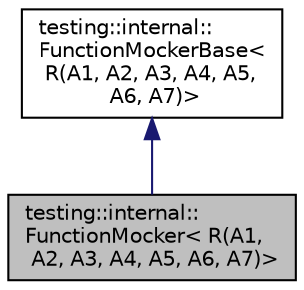 digraph "testing::internal::FunctionMocker&lt; R(A1, A2, A3, A4, A5, A6, A7)&gt;"
{
  edge [fontname="Helvetica",fontsize="10",labelfontname="Helvetica",labelfontsize="10"];
  node [fontname="Helvetica",fontsize="10",shape=record];
  Node2 [label="testing::internal::\lFunctionMocker\< R(A1,\l A2, A3, A4, A5, A6, A7)\>",height=0.2,width=0.4,color="black", fillcolor="grey75", style="filled", fontcolor="black"];
  Node3 -> Node2 [dir="back",color="midnightblue",fontsize="10",style="solid",fontname="Helvetica"];
  Node3 [label="testing::internal::\lFunctionMockerBase\<\l R(A1, A2, A3, A4, A5,\l A6, A7)\>",height=0.2,width=0.4,color="black", fillcolor="white", style="filled",URL="$classtesting_1_1internal_1_1_function_mocker_base.html"];
}
